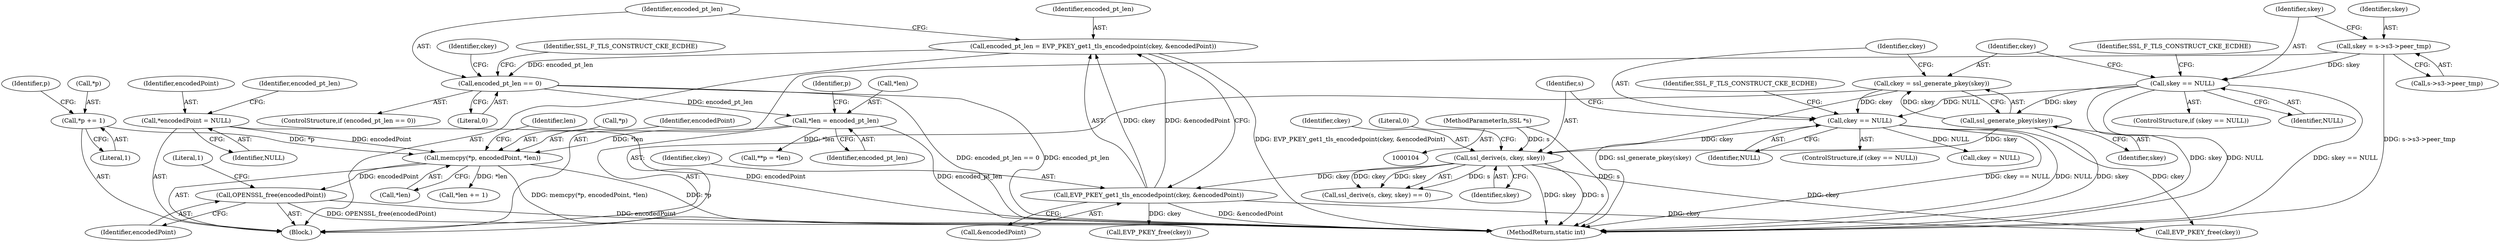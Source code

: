 digraph "0_openssl_efbe126e3ebb9123ac9d058aa2bb044261342aaa_0@API" {
"1000212" [label="(Call,OPENSSL_free(encodedPoint))"];
"1000202" [label="(Call,memcpy(*p, encodedPoint, *len))"];
"1000198" [label="(Call,*p += 1)"];
"1000111" [label="(Call,*encodedPoint = NULL)"];
"1000188" [label="(Call,*len = encoded_pt_len)"];
"1000175" [label="(Call,encoded_pt_len == 0)"];
"1000168" [label="(Call,encoded_pt_len = EVP_PKEY_get1_tls_encodedpoint(ckey, &encodedPoint))"];
"1000170" [label="(Call,EVP_PKEY_get1_tls_encodedpoint(ckey, &encodedPoint))"];
"1000158" [label="(Call,ssl_derive(s, ckey, skey))"];
"1000105" [label="(MethodParameterIn,SSL *s)"];
"1000148" [label="(Call,ckey == NULL)"];
"1000143" [label="(Call,ckey = ssl_generate_pkey(skey))"];
"1000145" [label="(Call,ssl_generate_pkey(skey))"];
"1000134" [label="(Call,skey == NULL)"];
"1000126" [label="(Call,skey = s->s3->peer_tmp)"];
"1000204" [label="(Identifier,p)"];
"1000161" [label="(Identifier,skey)"];
"1000170" [label="(Call,EVP_PKEY_get1_tls_encodedpoint(ckey, &encodedPoint))"];
"1000191" [label="(Identifier,encoded_pt_len)"];
"1000159" [label="(Identifier,s)"];
"1000210" [label="(Identifier,len)"];
"1000217" [label="(Call,EVP_PKEY_free(ckey))"];
"1000160" [label="(Identifier,ckey)"];
"1000149" [label="(Identifier,ckey)"];
"1000183" [label="(Call,EVP_PKEY_free(ckey))"];
"1000153" [label="(Identifier,SSL_F_TLS_CONSTRUCT_CKE_ECDHE)"];
"1000203" [label="(Call,*p)"];
"1000195" [label="(Identifier,p)"];
"1000180" [label="(Identifier,SSL_F_TLS_CONSTRUCT_CKE_ECDHE)"];
"1000201" [label="(Literal,1)"];
"1000202" [label="(Call,memcpy(*p, encodedPoint, *len))"];
"1000175" [label="(Call,encoded_pt_len == 0)"];
"1000198" [label="(Call,*p += 1)"];
"1000177" [label="(Literal,0)"];
"1000176" [label="(Identifier,encoded_pt_len)"];
"1000157" [label="(Call,ssl_derive(s, ckey, skey) == 0)"];
"1000146" [label="(Identifier,skey)"];
"1000127" [label="(Identifier,skey)"];
"1000150" [label="(Identifier,NULL)"];
"1000144" [label="(Identifier,ckey)"];
"1000136" [label="(Identifier,NULL)"];
"1000112" [label="(Identifier,encodedPoint)"];
"1000145" [label="(Call,ssl_generate_pkey(skey))"];
"1000158" [label="(Call,ssl_derive(s, ckey, skey))"];
"1000189" [label="(Call,*len)"];
"1000205" [label="(Identifier,encodedPoint)"];
"1000221" [label="(MethodReturn,static int)"];
"1000188" [label="(Call,*len = encoded_pt_len)"];
"1000109" [label="(Block,)"];
"1000126" [label="(Call,skey = s->s3->peer_tmp)"];
"1000199" [label="(Call,*p)"];
"1000192" [label="(Call,**p = *len)"];
"1000162" [label="(Literal,0)"];
"1000184" [label="(Identifier,ckey)"];
"1000113" [label="(Identifier,NULL)"];
"1000148" [label="(Call,ckey == NULL)"];
"1000147" [label="(ControlStructure,if (ckey == NULL))"];
"1000185" [label="(Call,ckey = NULL)"];
"1000169" [label="(Identifier,encoded_pt_len)"];
"1000134" [label="(Call,skey == NULL)"];
"1000206" [label="(Call,*len)"];
"1000143" [label="(Call,ckey = ssl_generate_pkey(skey))"];
"1000135" [label="(Identifier,skey)"];
"1000208" [label="(Call,*len += 1)"];
"1000116" [label="(Identifier,encoded_pt_len)"];
"1000171" [label="(Identifier,ckey)"];
"1000215" [label="(Literal,1)"];
"1000133" [label="(ControlStructure,if (skey == NULL))"];
"1000139" [label="(Identifier,SSL_F_TLS_CONSTRUCT_CKE_ECDHE)"];
"1000128" [label="(Call,s->s3->peer_tmp)"];
"1000168" [label="(Call,encoded_pt_len = EVP_PKEY_get1_tls_encodedpoint(ckey, &encodedPoint))"];
"1000111" [label="(Call,*encodedPoint = NULL)"];
"1000213" [label="(Identifier,encodedPoint)"];
"1000172" [label="(Call,&encodedPoint)"];
"1000105" [label="(MethodParameterIn,SSL *s)"];
"1000174" [label="(ControlStructure,if (encoded_pt_len == 0))"];
"1000212" [label="(Call,OPENSSL_free(encodedPoint))"];
"1000212" -> "1000109"  [label="AST: "];
"1000212" -> "1000213"  [label="CFG: "];
"1000213" -> "1000212"  [label="AST: "];
"1000215" -> "1000212"  [label="CFG: "];
"1000212" -> "1000221"  [label="DDG: OPENSSL_free(encodedPoint)"];
"1000212" -> "1000221"  [label="DDG: encodedPoint"];
"1000202" -> "1000212"  [label="DDG: encodedPoint"];
"1000202" -> "1000109"  [label="AST: "];
"1000202" -> "1000206"  [label="CFG: "];
"1000203" -> "1000202"  [label="AST: "];
"1000205" -> "1000202"  [label="AST: "];
"1000206" -> "1000202"  [label="AST: "];
"1000210" -> "1000202"  [label="CFG: "];
"1000202" -> "1000221"  [label="DDG: *p"];
"1000202" -> "1000221"  [label="DDG: memcpy(*p, encodedPoint, *len)"];
"1000198" -> "1000202"  [label="DDG: *p"];
"1000111" -> "1000202"  [label="DDG: encodedPoint"];
"1000188" -> "1000202"  [label="DDG: *len"];
"1000202" -> "1000208"  [label="DDG: *len"];
"1000198" -> "1000109"  [label="AST: "];
"1000198" -> "1000201"  [label="CFG: "];
"1000199" -> "1000198"  [label="AST: "];
"1000201" -> "1000198"  [label="AST: "];
"1000204" -> "1000198"  [label="CFG: "];
"1000111" -> "1000109"  [label="AST: "];
"1000111" -> "1000113"  [label="CFG: "];
"1000112" -> "1000111"  [label="AST: "];
"1000113" -> "1000111"  [label="AST: "];
"1000116" -> "1000111"  [label="CFG: "];
"1000111" -> "1000221"  [label="DDG: encodedPoint"];
"1000188" -> "1000109"  [label="AST: "];
"1000188" -> "1000191"  [label="CFG: "];
"1000189" -> "1000188"  [label="AST: "];
"1000191" -> "1000188"  [label="AST: "];
"1000195" -> "1000188"  [label="CFG: "];
"1000188" -> "1000221"  [label="DDG: encoded_pt_len"];
"1000175" -> "1000188"  [label="DDG: encoded_pt_len"];
"1000188" -> "1000192"  [label="DDG: *len"];
"1000175" -> "1000174"  [label="AST: "];
"1000175" -> "1000177"  [label="CFG: "];
"1000176" -> "1000175"  [label="AST: "];
"1000177" -> "1000175"  [label="AST: "];
"1000180" -> "1000175"  [label="CFG: "];
"1000184" -> "1000175"  [label="CFG: "];
"1000175" -> "1000221"  [label="DDG: encoded_pt_len"];
"1000175" -> "1000221"  [label="DDG: encoded_pt_len == 0"];
"1000168" -> "1000175"  [label="DDG: encoded_pt_len"];
"1000168" -> "1000109"  [label="AST: "];
"1000168" -> "1000170"  [label="CFG: "];
"1000169" -> "1000168"  [label="AST: "];
"1000170" -> "1000168"  [label="AST: "];
"1000176" -> "1000168"  [label="CFG: "];
"1000168" -> "1000221"  [label="DDG: EVP_PKEY_get1_tls_encodedpoint(ckey, &encodedPoint)"];
"1000170" -> "1000168"  [label="DDG: ckey"];
"1000170" -> "1000168"  [label="DDG: &encodedPoint"];
"1000170" -> "1000172"  [label="CFG: "];
"1000171" -> "1000170"  [label="AST: "];
"1000172" -> "1000170"  [label="AST: "];
"1000170" -> "1000221"  [label="DDG: &encodedPoint"];
"1000158" -> "1000170"  [label="DDG: ckey"];
"1000170" -> "1000183"  [label="DDG: ckey"];
"1000170" -> "1000217"  [label="DDG: ckey"];
"1000158" -> "1000157"  [label="AST: "];
"1000158" -> "1000161"  [label="CFG: "];
"1000159" -> "1000158"  [label="AST: "];
"1000160" -> "1000158"  [label="AST: "];
"1000161" -> "1000158"  [label="AST: "];
"1000162" -> "1000158"  [label="CFG: "];
"1000158" -> "1000221"  [label="DDG: s"];
"1000158" -> "1000221"  [label="DDG: skey"];
"1000158" -> "1000157"  [label="DDG: s"];
"1000158" -> "1000157"  [label="DDG: ckey"];
"1000158" -> "1000157"  [label="DDG: skey"];
"1000105" -> "1000158"  [label="DDG: s"];
"1000148" -> "1000158"  [label="DDG: ckey"];
"1000145" -> "1000158"  [label="DDG: skey"];
"1000158" -> "1000217"  [label="DDG: ckey"];
"1000105" -> "1000104"  [label="AST: "];
"1000105" -> "1000221"  [label="DDG: s"];
"1000148" -> "1000147"  [label="AST: "];
"1000148" -> "1000150"  [label="CFG: "];
"1000149" -> "1000148"  [label="AST: "];
"1000150" -> "1000148"  [label="AST: "];
"1000153" -> "1000148"  [label="CFG: "];
"1000159" -> "1000148"  [label="CFG: "];
"1000148" -> "1000221"  [label="DDG: ckey == NULL"];
"1000148" -> "1000221"  [label="DDG: NULL"];
"1000143" -> "1000148"  [label="DDG: ckey"];
"1000134" -> "1000148"  [label="DDG: NULL"];
"1000148" -> "1000185"  [label="DDG: NULL"];
"1000148" -> "1000217"  [label="DDG: ckey"];
"1000143" -> "1000109"  [label="AST: "];
"1000143" -> "1000145"  [label="CFG: "];
"1000144" -> "1000143"  [label="AST: "];
"1000145" -> "1000143"  [label="AST: "];
"1000149" -> "1000143"  [label="CFG: "];
"1000143" -> "1000221"  [label="DDG: ssl_generate_pkey(skey)"];
"1000145" -> "1000143"  [label="DDG: skey"];
"1000145" -> "1000146"  [label="CFG: "];
"1000146" -> "1000145"  [label="AST: "];
"1000145" -> "1000221"  [label="DDG: skey"];
"1000134" -> "1000145"  [label="DDG: skey"];
"1000134" -> "1000133"  [label="AST: "];
"1000134" -> "1000136"  [label="CFG: "];
"1000135" -> "1000134"  [label="AST: "];
"1000136" -> "1000134"  [label="AST: "];
"1000139" -> "1000134"  [label="CFG: "];
"1000144" -> "1000134"  [label="CFG: "];
"1000134" -> "1000221"  [label="DDG: skey == NULL"];
"1000134" -> "1000221"  [label="DDG: skey"];
"1000134" -> "1000221"  [label="DDG: NULL"];
"1000126" -> "1000134"  [label="DDG: skey"];
"1000126" -> "1000109"  [label="AST: "];
"1000126" -> "1000128"  [label="CFG: "];
"1000127" -> "1000126"  [label="AST: "];
"1000128" -> "1000126"  [label="AST: "];
"1000135" -> "1000126"  [label="CFG: "];
"1000126" -> "1000221"  [label="DDG: s->s3->peer_tmp"];
}
